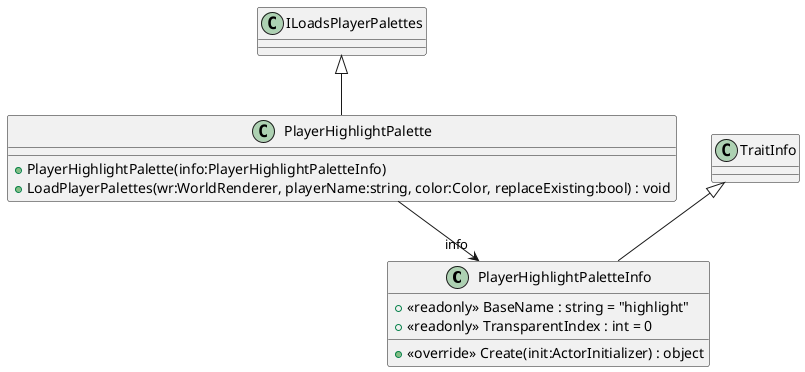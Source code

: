 @startuml
class PlayerHighlightPaletteInfo {
    + <<readonly>> BaseName : string = "highlight"
    + <<readonly>> TransparentIndex : int = 0
    + <<override>> Create(init:ActorInitializer) : object
}
class PlayerHighlightPalette {
    + PlayerHighlightPalette(info:PlayerHighlightPaletteInfo)
    + LoadPlayerPalettes(wr:WorldRenderer, playerName:string, color:Color, replaceExisting:bool) : void
}
TraitInfo <|-- PlayerHighlightPaletteInfo
ILoadsPlayerPalettes <|-- PlayerHighlightPalette
PlayerHighlightPalette --> "info" PlayerHighlightPaletteInfo
@enduml
